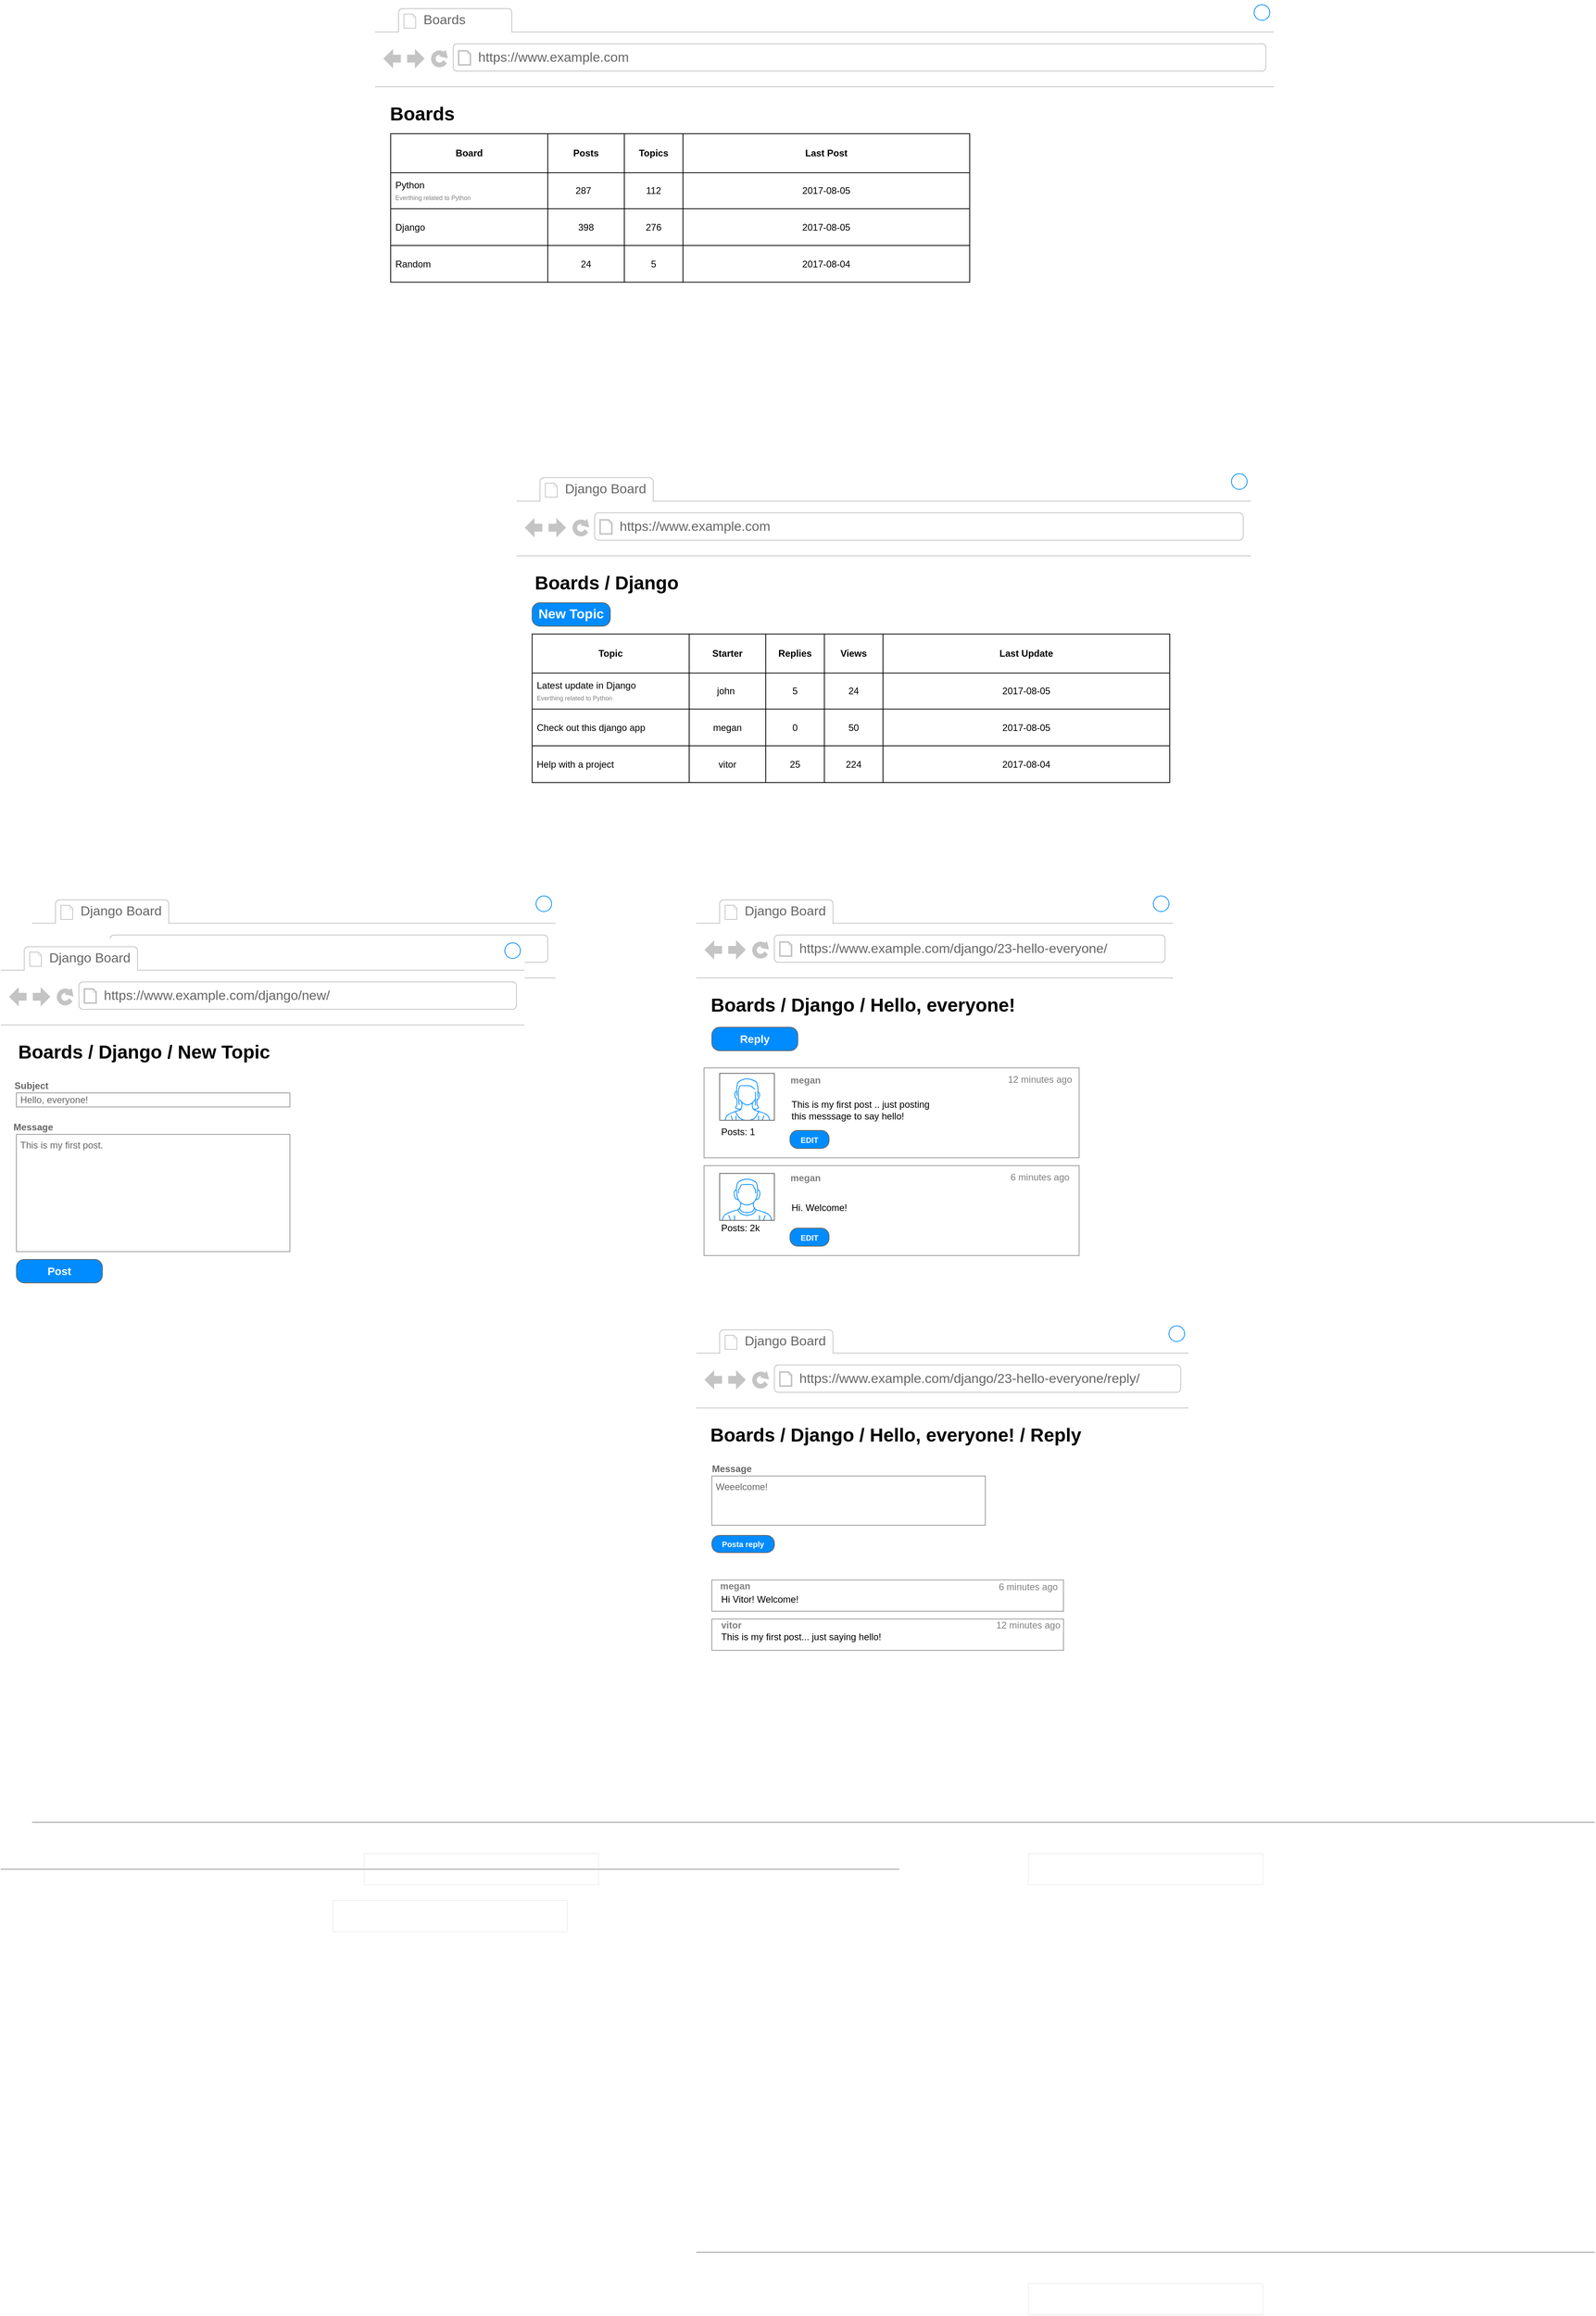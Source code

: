 <mxfile version="22.1.17" type="github">
  <diagram id="piDafpqhtRUU5qUU-vj8" name="Page-1">
    <mxGraphModel dx="3271" dy="990" grid="1" gridSize="10" guides="1" tooltips="1" connect="1" arrows="1" fold="1" page="1" pageScale="1" pageWidth="827" pageHeight="1169" math="0" shadow="0">
      <root>
        <mxCell id="0" />
        <mxCell id="1" parent="0" />
        <mxCell id="8962rQQDY3VNNf6We3Pp-1" value="" style="strokeWidth=1;shadow=0;dashed=0;align=center;html=1;shape=mxgraph.mockup.containers.browserWindow;rSize=0;strokeColor2=#008cff;strokeColor3=#c4c4c4;mainText=,;recursiveResize=0;strokeColor=#FFFFFF;fontColor=#FFFFFF;" parent="1" vertex="1">
          <mxGeometry x="-161" y="820" width="1150" height="490" as="geometry" />
        </mxCell>
        <mxCell id="8962rQQDY3VNNf6We3Pp-2" value="Boards" style="strokeWidth=1;shadow=0;dashed=0;align=center;html=1;shape=mxgraph.mockup.containers.anchor;fontSize=17;fontColor=#666666;align=left;" parent="8962rQQDY3VNNf6We3Pp-1" vertex="1">
          <mxGeometry x="60" y="12" width="110" height="26" as="geometry" />
        </mxCell>
        <mxCell id="8962rQQDY3VNNf6We3Pp-3" value="https://www.example.com" style="strokeWidth=1;shadow=0;dashed=0;align=center;html=1;shape=mxgraph.mockup.containers.anchor;rSize=0;fontSize=17;fontColor=#666666;align=left;" parent="8962rQQDY3VNNf6We3Pp-1" vertex="1">
          <mxGeometry x="130" y="60" width="250" height="26" as="geometry" />
        </mxCell>
        <mxCell id="S-aHRPFoCMXhp_Hrwsch-256" value="" style="edgeStyle=orthogonalEdgeStyle;rounded=0;orthogonalLoop=1;jettySize=auto;html=1;" edge="1" parent="8962rQQDY3VNNf6We3Pp-1" target="8962rQQDY3VNNf6We3Pp-38">
          <mxGeometry relative="1" as="geometry">
            <mxPoint x="900" y="1250" as="sourcePoint" />
          </mxGeometry>
        </mxCell>
        <mxCell id="S-aHRPFoCMXhp_Hrwsch-1" value="Boards" style="text;strokeColor=none;fillColor=none;html=1;fontSize=24;fontStyle=1;verticalAlign=middle;align=center;" vertex="1" parent="8962rQQDY3VNNf6We3Pp-1">
          <mxGeometry x="20" y="140" width="80" height="10" as="geometry" />
        </mxCell>
        <mxCell id="S-aHRPFoCMXhp_Hrwsch-2" value="" style="childLayout=tableLayout;recursiveResize=0;shadow=0;fillColor=default;align=right;strokeColor=default;" vertex="1" parent="8962rQQDY3VNNf6We3Pp-1">
          <mxGeometry x="20" y="170" width="741" height="190" as="geometry" />
        </mxCell>
        <mxCell id="S-aHRPFoCMXhp_Hrwsch-3" value="" style="shape=tableRow;horizontal=0;startSize=0;swimlaneHead=0;swimlaneBody=0;top=0;left=0;bottom=0;right=0;dropTarget=0;collapsible=0;recursiveResize=0;expand=0;fontStyle=0;fillColor=none;strokeColor=inherit;" vertex="1" parent="S-aHRPFoCMXhp_Hrwsch-2">
          <mxGeometry width="741" height="50" as="geometry" />
        </mxCell>
        <mxCell id="S-aHRPFoCMXhp_Hrwsch-4" value="&lt;b&gt;Board&lt;/b&gt;" style="connectable=0;recursiveResize=0;strokeColor=inherit;fillColor=none;align=center;whiteSpace=wrap;html=1;" vertex="1" parent="S-aHRPFoCMXhp_Hrwsch-3">
          <mxGeometry width="201" height="50" as="geometry">
            <mxRectangle width="201" height="50" as="alternateBounds" />
          </mxGeometry>
        </mxCell>
        <mxCell id="S-aHRPFoCMXhp_Hrwsch-5" value="&lt;b&gt;Posts&lt;/b&gt;" style="connectable=0;recursiveResize=0;strokeColor=inherit;fillColor=none;align=center;whiteSpace=wrap;html=1;" vertex="1" parent="S-aHRPFoCMXhp_Hrwsch-3">
          <mxGeometry x="201" width="98" height="50" as="geometry">
            <mxRectangle width="98" height="50" as="alternateBounds" />
          </mxGeometry>
        </mxCell>
        <mxCell id="S-aHRPFoCMXhp_Hrwsch-6" value="Topics" style="connectable=0;recursiveResize=0;strokeColor=inherit;fillColor=none;align=center;whiteSpace=wrap;html=1;fontStyle=1" vertex="1" parent="S-aHRPFoCMXhp_Hrwsch-3">
          <mxGeometry x="299" width="75" height="50" as="geometry">
            <mxRectangle width="75" height="50" as="alternateBounds" />
          </mxGeometry>
        </mxCell>
        <mxCell id="S-aHRPFoCMXhp_Hrwsch-15" value="Last Post" style="connectable=0;recursiveResize=0;strokeColor=inherit;fillColor=none;align=center;whiteSpace=wrap;html=1;fontStyle=1" vertex="1" parent="S-aHRPFoCMXhp_Hrwsch-3">
          <mxGeometry x="374" width="367" height="50" as="geometry">
            <mxRectangle width="367" height="50" as="alternateBounds" />
          </mxGeometry>
        </mxCell>
        <mxCell id="S-aHRPFoCMXhp_Hrwsch-7" style="shape=tableRow;horizontal=0;startSize=0;swimlaneHead=0;swimlaneBody=0;top=0;left=0;bottom=0;right=0;dropTarget=0;collapsible=0;recursiveResize=0;expand=0;fontStyle=0;fillColor=none;strokeColor=inherit;" vertex="1" parent="S-aHRPFoCMXhp_Hrwsch-2">
          <mxGeometry y="50" width="741" height="46" as="geometry" />
        </mxCell>
        <mxCell id="S-aHRPFoCMXhp_Hrwsch-8" value="Python&lt;br&gt;&lt;font color=&quot;#808080&quot; style=&quot;font-size: 8px;&quot;&gt;Everthing related to Python&lt;/font&gt;" style="connectable=0;recursiveResize=0;strokeColor=inherit;fillColor=none;align=left;whiteSpace=wrap;html=1;spacingLeft=4;" vertex="1" parent="S-aHRPFoCMXhp_Hrwsch-7">
          <mxGeometry width="201" height="46" as="geometry">
            <mxRectangle width="201" height="46" as="alternateBounds" />
          </mxGeometry>
        </mxCell>
        <mxCell id="S-aHRPFoCMXhp_Hrwsch-9" value="287&lt;span style=&quot;white-space: pre;&quot;&gt;&#x9;&lt;/span&gt;" style="connectable=0;recursiveResize=0;strokeColor=inherit;fillColor=none;align=center;whiteSpace=wrap;html=1;" vertex="1" parent="S-aHRPFoCMXhp_Hrwsch-7">
          <mxGeometry x="201" width="98" height="46" as="geometry">
            <mxRectangle width="98" height="46" as="alternateBounds" />
          </mxGeometry>
        </mxCell>
        <mxCell id="S-aHRPFoCMXhp_Hrwsch-10" value="112" style="connectable=0;recursiveResize=0;strokeColor=inherit;fillColor=none;align=center;whiteSpace=wrap;html=1;" vertex="1" parent="S-aHRPFoCMXhp_Hrwsch-7">
          <mxGeometry x="299" width="75" height="46" as="geometry">
            <mxRectangle width="75" height="46" as="alternateBounds" />
          </mxGeometry>
        </mxCell>
        <mxCell id="S-aHRPFoCMXhp_Hrwsch-16" value="2017-08-05" style="connectable=0;recursiveResize=0;strokeColor=inherit;fillColor=none;align=center;whiteSpace=wrap;html=1;" vertex="1" parent="S-aHRPFoCMXhp_Hrwsch-7">
          <mxGeometry x="374" width="367" height="46" as="geometry">
            <mxRectangle width="367" height="46" as="alternateBounds" />
          </mxGeometry>
        </mxCell>
        <mxCell id="S-aHRPFoCMXhp_Hrwsch-11" style="shape=tableRow;horizontal=0;startSize=0;swimlaneHead=0;swimlaneBody=0;top=0;left=0;bottom=0;right=0;dropTarget=0;collapsible=0;recursiveResize=0;expand=0;fontStyle=0;fillColor=none;strokeColor=inherit;" vertex="1" parent="S-aHRPFoCMXhp_Hrwsch-2">
          <mxGeometry y="96" width="741" height="47" as="geometry" />
        </mxCell>
        <mxCell id="S-aHRPFoCMXhp_Hrwsch-12" value="Django" style="connectable=0;recursiveResize=0;strokeColor=inherit;fillColor=none;align=left;whiteSpace=wrap;html=1;spacingLeft=4;" vertex="1" parent="S-aHRPFoCMXhp_Hrwsch-11">
          <mxGeometry width="201" height="47" as="geometry">
            <mxRectangle width="201" height="47" as="alternateBounds" />
          </mxGeometry>
        </mxCell>
        <mxCell id="S-aHRPFoCMXhp_Hrwsch-13" value="398&lt;br&gt;" style="connectable=0;recursiveResize=0;strokeColor=inherit;fillColor=none;align=center;whiteSpace=wrap;html=1;" vertex="1" parent="S-aHRPFoCMXhp_Hrwsch-11">
          <mxGeometry x="201" width="98" height="47" as="geometry">
            <mxRectangle width="98" height="47" as="alternateBounds" />
          </mxGeometry>
        </mxCell>
        <mxCell id="S-aHRPFoCMXhp_Hrwsch-14" value="276" style="connectable=0;recursiveResize=0;strokeColor=inherit;fillColor=none;align=center;whiteSpace=wrap;html=1;" vertex="1" parent="S-aHRPFoCMXhp_Hrwsch-11">
          <mxGeometry x="299" width="75" height="47" as="geometry">
            <mxRectangle width="75" height="47" as="alternateBounds" />
          </mxGeometry>
        </mxCell>
        <mxCell id="S-aHRPFoCMXhp_Hrwsch-17" value="2017-08-05" style="connectable=0;recursiveResize=0;strokeColor=inherit;fillColor=none;align=center;whiteSpace=wrap;html=1;" vertex="1" parent="S-aHRPFoCMXhp_Hrwsch-11">
          <mxGeometry x="374" width="367" height="47" as="geometry">
            <mxRectangle width="367" height="47" as="alternateBounds" />
          </mxGeometry>
        </mxCell>
        <mxCell id="S-aHRPFoCMXhp_Hrwsch-21" style="shape=tableRow;horizontal=0;startSize=0;swimlaneHead=0;swimlaneBody=0;top=0;left=0;bottom=0;right=0;dropTarget=0;collapsible=0;recursiveResize=0;expand=0;fontStyle=0;fillColor=none;strokeColor=inherit;" vertex="1" parent="S-aHRPFoCMXhp_Hrwsch-2">
          <mxGeometry y="143" width="741" height="47" as="geometry" />
        </mxCell>
        <mxCell id="S-aHRPFoCMXhp_Hrwsch-22" value="Random" style="connectable=0;recursiveResize=0;strokeColor=inherit;fillColor=none;align=left;whiteSpace=wrap;html=1;spacingLeft=4;" vertex="1" parent="S-aHRPFoCMXhp_Hrwsch-21">
          <mxGeometry width="201" height="47" as="geometry">
            <mxRectangle width="201" height="47" as="alternateBounds" />
          </mxGeometry>
        </mxCell>
        <mxCell id="S-aHRPFoCMXhp_Hrwsch-23" value="24" style="connectable=0;recursiveResize=0;strokeColor=inherit;fillColor=none;align=center;whiteSpace=wrap;html=1;" vertex="1" parent="S-aHRPFoCMXhp_Hrwsch-21">
          <mxGeometry x="201" width="98" height="47" as="geometry">
            <mxRectangle width="98" height="47" as="alternateBounds" />
          </mxGeometry>
        </mxCell>
        <mxCell id="S-aHRPFoCMXhp_Hrwsch-24" value="5" style="connectable=0;recursiveResize=0;strokeColor=inherit;fillColor=none;align=center;whiteSpace=wrap;html=1;" vertex="1" parent="S-aHRPFoCMXhp_Hrwsch-21">
          <mxGeometry x="299" width="75" height="47" as="geometry">
            <mxRectangle width="75" height="47" as="alternateBounds" />
          </mxGeometry>
        </mxCell>
        <mxCell id="S-aHRPFoCMXhp_Hrwsch-26" value="2017-08-04" style="connectable=0;recursiveResize=0;strokeColor=inherit;fillColor=none;align=center;whiteSpace=wrap;html=1;" vertex="1" parent="S-aHRPFoCMXhp_Hrwsch-21">
          <mxGeometry x="374" width="367" height="47" as="geometry">
            <mxRectangle width="367" height="47" as="alternateBounds" />
          </mxGeometry>
        </mxCell>
        <mxCell id="S-aHRPFoCMXhp_Hrwsch-30" value="" style="strokeWidth=1;shadow=0;dashed=0;align=center;html=1;shape=mxgraph.mockup.containers.browserWindow;rSize=0;strokeColor2=#008cff;strokeColor3=#c4c4c4;mainText=,;recursiveResize=0;strokeColor=#FFFFFF;fontColor=#FFFFFF;" vertex="1" parent="1">
          <mxGeometry x="20" y="1420" width="940" height="480" as="geometry" />
        </mxCell>
        <mxCell id="S-aHRPFoCMXhp_Hrwsch-31" value="Django Board" style="strokeWidth=1;shadow=0;dashed=0;align=center;html=1;shape=mxgraph.mockup.containers.anchor;fontSize=17;fontColor=#666666;align=left;" vertex="1" parent="S-aHRPFoCMXhp_Hrwsch-30">
          <mxGeometry x="60" y="12" width="110" height="26" as="geometry" />
        </mxCell>
        <mxCell id="S-aHRPFoCMXhp_Hrwsch-32" value="https://www.example.com" style="strokeWidth=1;shadow=0;dashed=0;align=center;html=1;shape=mxgraph.mockup.containers.anchor;rSize=0;fontSize=17;fontColor=#666666;align=left;" vertex="1" parent="S-aHRPFoCMXhp_Hrwsch-30">
          <mxGeometry x="130" y="60" width="250" height="26" as="geometry" />
        </mxCell>
        <mxCell id="S-aHRPFoCMXhp_Hrwsch-47" value="" style="shape=rect;fillColor=#ffffff;strokeColor=#eeeeee;shadow=0;fontSize=13;fontColor=#0066CC;" vertex="1" parent="S-aHRPFoCMXhp_Hrwsch-30">
          <mxGeometry x="425" y="1230" width="300" height="40" as="geometry" />
        </mxCell>
        <mxCell id="S-aHRPFoCMXhp_Hrwsch-55" value="Boards / Django" style="text;strokeColor=none;fillColor=none;html=1;fontSize=24;fontStyle=1;verticalAlign=middle;align=center;" vertex="1" parent="S-aHRPFoCMXhp_Hrwsch-30">
          <mxGeometry x="75" y="140" width="80" height="10" as="geometry" />
        </mxCell>
        <mxCell id="S-aHRPFoCMXhp_Hrwsch-56" value="" style="childLayout=tableLayout;recursiveResize=0;shadow=0;fillColor=default;align=right;strokeColor=default;" vertex="1" parent="S-aHRPFoCMXhp_Hrwsch-30">
          <mxGeometry x="20" y="210" width="816" height="190" as="geometry" />
        </mxCell>
        <mxCell id="S-aHRPFoCMXhp_Hrwsch-57" value="" style="shape=tableRow;horizontal=0;startSize=0;swimlaneHead=0;swimlaneBody=0;top=0;left=0;bottom=0;right=0;dropTarget=0;collapsible=0;recursiveResize=0;expand=0;fontStyle=0;fillColor=none;strokeColor=inherit;" vertex="1" parent="S-aHRPFoCMXhp_Hrwsch-56">
          <mxGeometry width="816" height="50" as="geometry" />
        </mxCell>
        <mxCell id="S-aHRPFoCMXhp_Hrwsch-58" value="&lt;b&gt;Topic&lt;br&gt;&lt;/b&gt;" style="connectable=0;recursiveResize=0;strokeColor=inherit;fillColor=none;align=center;whiteSpace=wrap;html=1;" vertex="1" parent="S-aHRPFoCMXhp_Hrwsch-57">
          <mxGeometry width="201" height="50" as="geometry">
            <mxRectangle width="201" height="50" as="alternateBounds" />
          </mxGeometry>
        </mxCell>
        <mxCell id="S-aHRPFoCMXhp_Hrwsch-59" value="&lt;b&gt;Starter&lt;/b&gt;" style="connectable=0;recursiveResize=0;strokeColor=inherit;fillColor=none;align=center;whiteSpace=wrap;html=1;" vertex="1" parent="S-aHRPFoCMXhp_Hrwsch-57">
          <mxGeometry x="201" width="98" height="50" as="geometry">
            <mxRectangle width="98" height="50" as="alternateBounds" />
          </mxGeometry>
        </mxCell>
        <mxCell id="S-aHRPFoCMXhp_Hrwsch-60" value="Replies" style="connectable=0;recursiveResize=0;strokeColor=inherit;fillColor=none;align=center;whiteSpace=wrap;html=1;fontStyle=1" vertex="1" parent="S-aHRPFoCMXhp_Hrwsch-57">
          <mxGeometry x="299" width="75" height="50" as="geometry">
            <mxRectangle width="75" height="50" as="alternateBounds" />
          </mxGeometry>
        </mxCell>
        <mxCell id="S-aHRPFoCMXhp_Hrwsch-87" value="Views" style="connectable=0;recursiveResize=0;strokeColor=inherit;fillColor=none;align=center;whiteSpace=wrap;html=1;fontStyle=1" vertex="1" parent="S-aHRPFoCMXhp_Hrwsch-57">
          <mxGeometry x="374" width="75" height="50" as="geometry">
            <mxRectangle width="75" height="50" as="alternateBounds" />
          </mxGeometry>
        </mxCell>
        <mxCell id="S-aHRPFoCMXhp_Hrwsch-61" value="Last Update" style="connectable=0;recursiveResize=0;strokeColor=inherit;fillColor=none;align=center;whiteSpace=wrap;html=1;fontStyle=1" vertex="1" parent="S-aHRPFoCMXhp_Hrwsch-57">
          <mxGeometry x="449" width="367" height="50" as="geometry">
            <mxRectangle width="367" height="50" as="alternateBounds" />
          </mxGeometry>
        </mxCell>
        <mxCell id="S-aHRPFoCMXhp_Hrwsch-62" style="shape=tableRow;horizontal=0;startSize=0;swimlaneHead=0;swimlaneBody=0;top=0;left=0;bottom=0;right=0;dropTarget=0;collapsible=0;recursiveResize=0;expand=0;fontStyle=0;fillColor=none;strokeColor=inherit;" vertex="1" parent="S-aHRPFoCMXhp_Hrwsch-56">
          <mxGeometry y="50" width="816" height="46" as="geometry" />
        </mxCell>
        <mxCell id="S-aHRPFoCMXhp_Hrwsch-63" value="Latest update in Django&lt;br&gt;&lt;font color=&quot;#808080&quot; style=&quot;font-size: 8px;&quot;&gt;Everthing related to Python&lt;/font&gt;" style="connectable=0;recursiveResize=0;strokeColor=inherit;fillColor=none;align=left;whiteSpace=wrap;html=1;spacingLeft=4;" vertex="1" parent="S-aHRPFoCMXhp_Hrwsch-62">
          <mxGeometry width="201" height="46" as="geometry">
            <mxRectangle width="201" height="46" as="alternateBounds" />
          </mxGeometry>
        </mxCell>
        <mxCell id="S-aHRPFoCMXhp_Hrwsch-64" value="john&lt;span style=&quot;white-space: pre;&quot;&gt;&#x9;&lt;/span&gt;" style="connectable=0;recursiveResize=0;strokeColor=inherit;fillColor=none;align=center;whiteSpace=wrap;html=1;" vertex="1" parent="S-aHRPFoCMXhp_Hrwsch-62">
          <mxGeometry x="201" width="98" height="46" as="geometry">
            <mxRectangle width="98" height="46" as="alternateBounds" />
          </mxGeometry>
        </mxCell>
        <mxCell id="S-aHRPFoCMXhp_Hrwsch-65" value="5" style="connectable=0;recursiveResize=0;strokeColor=inherit;fillColor=none;align=center;whiteSpace=wrap;html=1;" vertex="1" parent="S-aHRPFoCMXhp_Hrwsch-62">
          <mxGeometry x="299" width="75" height="46" as="geometry">
            <mxRectangle width="75" height="46" as="alternateBounds" />
          </mxGeometry>
        </mxCell>
        <mxCell id="S-aHRPFoCMXhp_Hrwsch-88" value="24" style="connectable=0;recursiveResize=0;strokeColor=inherit;fillColor=none;align=center;whiteSpace=wrap;html=1;" vertex="1" parent="S-aHRPFoCMXhp_Hrwsch-62">
          <mxGeometry x="374" width="75" height="46" as="geometry">
            <mxRectangle width="75" height="46" as="alternateBounds" />
          </mxGeometry>
        </mxCell>
        <mxCell id="S-aHRPFoCMXhp_Hrwsch-66" value="2017-08-05" style="connectable=0;recursiveResize=0;strokeColor=inherit;fillColor=none;align=center;whiteSpace=wrap;html=1;" vertex="1" parent="S-aHRPFoCMXhp_Hrwsch-62">
          <mxGeometry x="449" width="367" height="46" as="geometry">
            <mxRectangle width="367" height="46" as="alternateBounds" />
          </mxGeometry>
        </mxCell>
        <mxCell id="S-aHRPFoCMXhp_Hrwsch-67" style="shape=tableRow;horizontal=0;startSize=0;swimlaneHead=0;swimlaneBody=0;top=0;left=0;bottom=0;right=0;dropTarget=0;collapsible=0;recursiveResize=0;expand=0;fontStyle=0;fillColor=none;strokeColor=inherit;" vertex="1" parent="S-aHRPFoCMXhp_Hrwsch-56">
          <mxGeometry y="96" width="816" height="47" as="geometry" />
        </mxCell>
        <mxCell id="S-aHRPFoCMXhp_Hrwsch-68" value="Check out this django app" style="connectable=0;recursiveResize=0;strokeColor=inherit;fillColor=none;align=left;whiteSpace=wrap;html=1;spacingLeft=4;" vertex="1" parent="S-aHRPFoCMXhp_Hrwsch-67">
          <mxGeometry width="201" height="47" as="geometry">
            <mxRectangle width="201" height="47" as="alternateBounds" />
          </mxGeometry>
        </mxCell>
        <mxCell id="S-aHRPFoCMXhp_Hrwsch-69" value="megan" style="connectable=0;recursiveResize=0;strokeColor=inherit;fillColor=none;align=center;whiteSpace=wrap;html=1;" vertex="1" parent="S-aHRPFoCMXhp_Hrwsch-67">
          <mxGeometry x="201" width="98" height="47" as="geometry">
            <mxRectangle width="98" height="47" as="alternateBounds" />
          </mxGeometry>
        </mxCell>
        <mxCell id="S-aHRPFoCMXhp_Hrwsch-70" value="0" style="connectable=0;recursiveResize=0;strokeColor=inherit;fillColor=none;align=center;whiteSpace=wrap;html=1;" vertex="1" parent="S-aHRPFoCMXhp_Hrwsch-67">
          <mxGeometry x="299" width="75" height="47" as="geometry">
            <mxRectangle width="75" height="47" as="alternateBounds" />
          </mxGeometry>
        </mxCell>
        <mxCell id="S-aHRPFoCMXhp_Hrwsch-89" value="50" style="connectable=0;recursiveResize=0;strokeColor=inherit;fillColor=none;align=center;whiteSpace=wrap;html=1;" vertex="1" parent="S-aHRPFoCMXhp_Hrwsch-67">
          <mxGeometry x="374" width="75" height="47" as="geometry">
            <mxRectangle width="75" height="47" as="alternateBounds" />
          </mxGeometry>
        </mxCell>
        <mxCell id="S-aHRPFoCMXhp_Hrwsch-71" value="2017-08-05" style="connectable=0;recursiveResize=0;strokeColor=inherit;fillColor=none;align=center;whiteSpace=wrap;html=1;" vertex="1" parent="S-aHRPFoCMXhp_Hrwsch-67">
          <mxGeometry x="449" width="367" height="47" as="geometry">
            <mxRectangle width="367" height="47" as="alternateBounds" />
          </mxGeometry>
        </mxCell>
        <mxCell id="S-aHRPFoCMXhp_Hrwsch-72" style="shape=tableRow;horizontal=0;startSize=0;swimlaneHead=0;swimlaneBody=0;top=0;left=0;bottom=0;right=0;dropTarget=0;collapsible=0;recursiveResize=0;expand=0;fontStyle=0;fillColor=none;strokeColor=inherit;" vertex="1" parent="S-aHRPFoCMXhp_Hrwsch-56">
          <mxGeometry y="143" width="816" height="47" as="geometry" />
        </mxCell>
        <mxCell id="S-aHRPFoCMXhp_Hrwsch-73" value="Help with a project" style="connectable=0;recursiveResize=0;strokeColor=inherit;fillColor=none;align=left;whiteSpace=wrap;html=1;spacingLeft=4;" vertex="1" parent="S-aHRPFoCMXhp_Hrwsch-72">
          <mxGeometry width="201" height="47" as="geometry">
            <mxRectangle width="201" height="47" as="alternateBounds" />
          </mxGeometry>
        </mxCell>
        <mxCell id="S-aHRPFoCMXhp_Hrwsch-74" value="vitor" style="connectable=0;recursiveResize=0;strokeColor=inherit;fillColor=none;align=center;whiteSpace=wrap;html=1;" vertex="1" parent="S-aHRPFoCMXhp_Hrwsch-72">
          <mxGeometry x="201" width="98" height="47" as="geometry">
            <mxRectangle width="98" height="47" as="alternateBounds" />
          </mxGeometry>
        </mxCell>
        <mxCell id="S-aHRPFoCMXhp_Hrwsch-75" value="25" style="connectable=0;recursiveResize=0;strokeColor=inherit;fillColor=none;align=center;whiteSpace=wrap;html=1;" vertex="1" parent="S-aHRPFoCMXhp_Hrwsch-72">
          <mxGeometry x="299" width="75" height="47" as="geometry">
            <mxRectangle width="75" height="47" as="alternateBounds" />
          </mxGeometry>
        </mxCell>
        <mxCell id="S-aHRPFoCMXhp_Hrwsch-90" value="224" style="connectable=0;recursiveResize=0;strokeColor=inherit;fillColor=none;align=center;whiteSpace=wrap;html=1;" vertex="1" parent="S-aHRPFoCMXhp_Hrwsch-72">
          <mxGeometry x="374" width="75" height="47" as="geometry">
            <mxRectangle width="75" height="47" as="alternateBounds" />
          </mxGeometry>
        </mxCell>
        <mxCell id="S-aHRPFoCMXhp_Hrwsch-76" value="2017-08-04" style="connectable=0;recursiveResize=0;strokeColor=inherit;fillColor=none;align=center;whiteSpace=wrap;html=1;" vertex="1" parent="S-aHRPFoCMXhp_Hrwsch-72">
          <mxGeometry x="449" width="367" height="47" as="geometry">
            <mxRectangle width="367" height="47" as="alternateBounds" />
          </mxGeometry>
        </mxCell>
        <mxCell id="S-aHRPFoCMXhp_Hrwsch-82" value="New Topic" style="strokeWidth=1;shadow=0;dashed=0;align=center;html=1;shape=mxgraph.mockup.buttons.button;strokeColor=#666666;fontColor=#ffffff;mainText=;buttonStyle=round;fontSize=17;fontStyle=1;fillColor=#008cff;whiteSpace=wrap;" vertex="1" parent="S-aHRPFoCMXhp_Hrwsch-30">
          <mxGeometry x="20" y="170" width="100" height="30" as="geometry" />
        </mxCell>
        <mxCell id="S-aHRPFoCMXhp_Hrwsch-192" value="" style="strokeWidth=1;shadow=0;dashed=0;align=center;html=1;shape=mxgraph.mockup.containers.browserWindow;rSize=0;strokeColor2=#008cff;strokeColor3=#c4c4c4;mainText=,;recursiveResize=0;strokeColor=#FFFFFF;fontColor=#FFFFFF;" vertex="1" parent="1">
          <mxGeometry x="-600" y="1960" width="670" height="520" as="geometry" />
        </mxCell>
        <mxCell id="S-aHRPFoCMXhp_Hrwsch-193" value="Django Board" style="strokeWidth=1;shadow=0;dashed=0;align=center;html=1;shape=mxgraph.mockup.containers.anchor;fontSize=17;fontColor=#666666;align=left;" vertex="1" parent="S-aHRPFoCMXhp_Hrwsch-192">
          <mxGeometry x="60" y="12" width="110" height="26" as="geometry" />
        </mxCell>
        <mxCell id="S-aHRPFoCMXhp_Hrwsch-194" value="https://www.example.com" style="strokeWidth=1;shadow=0;dashed=0;align=center;html=1;shape=mxgraph.mockup.containers.anchor;rSize=0;fontSize=17;fontColor=#666666;align=left;" vertex="1" parent="S-aHRPFoCMXhp_Hrwsch-192">
          <mxGeometry x="130" y="60" width="250" height="26" as="geometry" />
        </mxCell>
        <mxCell id="S-aHRPFoCMXhp_Hrwsch-195" value="" style="verticalLabelPosition=bottom;shadow=0;dashed=0;align=center;html=1;verticalAlign=top;strokeWidth=1;shape=mxgraph.mockup.markup.line;strokeColor=#999999;fillColor=#008CFF;fontSize=13;fontColor=#0066CC;" vertex="1" parent="S-aHRPFoCMXhp_Hrwsch-192">
          <mxGeometry y="1180" width="1150" height="20" as="geometry" />
        </mxCell>
        <mxCell id="S-aHRPFoCMXhp_Hrwsch-196" value="" style="shape=rect;fillColor=#ffffff;strokeColor=#eeeeee;shadow=0;fontSize=13;fontColor=#0066CC;" vertex="1" parent="S-aHRPFoCMXhp_Hrwsch-192">
          <mxGeometry x="425" y="1230" width="300" height="40" as="geometry" />
        </mxCell>
        <mxCell id="S-aHRPFoCMXhp_Hrwsch-197" value="Boards / Django / New Topic" style="text;strokeColor=none;fillColor=none;html=1;fontSize=24;fontStyle=1;verticalAlign=middle;align=center;" vertex="1" parent="S-aHRPFoCMXhp_Hrwsch-192">
          <mxGeometry x="30" y="140" width="305" height="10" as="geometry" />
        </mxCell>
        <mxCell id="S-aHRPFoCMXhp_Hrwsch-198" value="&lt;b&gt;Subject&lt;/b&gt;" style="strokeWidth=1;shadow=0;dashed=0;align=center;html=1;shape=mxgraph.mockup.forms.anchor;align=right;spacingRight=0;fontColor=#666666;spacing=0;" vertex="1" parent="S-aHRPFoCMXhp_Hrwsch-192">
          <mxGeometry x="10" y="179" width="50" height="18" as="geometry" />
        </mxCell>
        <mxCell id="S-aHRPFoCMXhp_Hrwsch-199" value="Hello, everyone!" style="strokeWidth=1;shadow=0;dashed=0;align=center;html=1;shape=mxgraph.mockup.forms.rrect;fillColor=#ffffff;rSize=0;fontColor=#666666;align=left;spacingLeft=3;strokeColor=#999999;" vertex="1" parent="S-aHRPFoCMXhp_Hrwsch-192">
          <mxGeometry x="20" y="197" width="350" height="18" as="geometry" />
        </mxCell>
        <mxCell id="S-aHRPFoCMXhp_Hrwsch-200" value="&lt;b&gt;Message&lt;/b&gt;" style="strokeWidth=1;shadow=0;dashed=0;align=center;html=1;shape=mxgraph.mockup.forms.anchor;align=right;spacingRight=2;fontColor=#666666;" vertex="1" parent="S-aHRPFoCMXhp_Hrwsch-192">
          <mxGeometry x="20" y="232" width="50" height="18" as="geometry" />
        </mxCell>
        <mxCell id="S-aHRPFoCMXhp_Hrwsch-201" value="This is my first post." style="strokeWidth=1;shadow=0;dashed=0;align=center;html=1;shape=mxgraph.mockup.forms.rrect;fillColor=default;rSize=0;fontColor=#666666;align=left;spacingLeft=3;strokeColor=#999999;verticalAlign=top;perimeterSpacing=4;gradientColor=none;" vertex="1" parent="S-aHRPFoCMXhp_Hrwsch-192">
          <mxGeometry x="20" y="250" width="350" height="150" as="geometry" />
        </mxCell>
        <mxCell id="S-aHRPFoCMXhp_Hrwsch-202" value="Post" style="strokeWidth=1;shadow=0;dashed=0;align=center;html=1;shape=mxgraph.mockup.buttons.button;strokeColor=#666666;fontColor=#ffffff;mainText=;buttonStyle=round;fontSize=14;fontStyle=1;fillColor=#008cff;whiteSpace=wrap;" vertex="1" parent="S-aHRPFoCMXhp_Hrwsch-192">
          <mxGeometry x="20" y="410" width="110" height="30" as="geometry" />
        </mxCell>
        <mxCell id="S-aHRPFoCMXhp_Hrwsch-203" value="" style="strokeWidth=1;shadow=0;dashed=0;align=center;html=1;shape=mxgraph.mockup.containers.browserWindow;rSize=0;strokeColor2=#008cff;strokeColor3=#c4c4c4;mainText=,;recursiveResize=0;strokeColor=#FFFFFF;fontColor=#FFFFFF;" vertex="1" parent="S-aHRPFoCMXhp_Hrwsch-192">
          <mxGeometry x="-40" y="60" width="670" height="450" as="geometry" />
        </mxCell>
        <mxCell id="S-aHRPFoCMXhp_Hrwsch-204" value="Django Board" style="strokeWidth=1;shadow=0;dashed=0;align=center;html=1;shape=mxgraph.mockup.containers.anchor;fontSize=17;fontColor=#666666;align=left;" vertex="1" parent="S-aHRPFoCMXhp_Hrwsch-203">
          <mxGeometry x="60" y="12" width="110" height="26" as="geometry" />
        </mxCell>
        <mxCell id="S-aHRPFoCMXhp_Hrwsch-205" value="https://www.example.com/django/new/" style="strokeWidth=1;shadow=0;dashed=0;align=center;html=1;shape=mxgraph.mockup.containers.anchor;rSize=0;fontSize=17;fontColor=#666666;align=left;" vertex="1" parent="S-aHRPFoCMXhp_Hrwsch-203">
          <mxGeometry x="130" y="60" width="250" height="26" as="geometry" />
        </mxCell>
        <mxCell id="S-aHRPFoCMXhp_Hrwsch-206" value="" style="verticalLabelPosition=bottom;shadow=0;dashed=0;align=center;html=1;verticalAlign=top;strokeWidth=1;shape=mxgraph.mockup.markup.line;strokeColor=#999999;fillColor=#008CFF;fontSize=13;fontColor=#0066CC;" vertex="1" parent="S-aHRPFoCMXhp_Hrwsch-203">
          <mxGeometry y="1180" width="1150" height="20" as="geometry" />
        </mxCell>
        <mxCell id="S-aHRPFoCMXhp_Hrwsch-207" value="" style="shape=rect;fillColor=#ffffff;strokeColor=#eeeeee;shadow=0;fontSize=13;fontColor=#0066CC;" vertex="1" parent="S-aHRPFoCMXhp_Hrwsch-203">
          <mxGeometry x="425" y="1230" width="300" height="40" as="geometry" />
        </mxCell>
        <mxCell id="S-aHRPFoCMXhp_Hrwsch-208" value="Boards / Django / New Topic" style="text;strokeColor=none;fillColor=none;html=1;fontSize=24;fontStyle=1;verticalAlign=middle;align=center;" vertex="1" parent="S-aHRPFoCMXhp_Hrwsch-203">
          <mxGeometry x="30" y="140" width="305" height="10" as="geometry" />
        </mxCell>
        <mxCell id="S-aHRPFoCMXhp_Hrwsch-209" value="&lt;b&gt;Subject&lt;/b&gt;" style="strokeWidth=1;shadow=0;dashed=0;align=center;html=1;shape=mxgraph.mockup.forms.anchor;align=right;spacingRight=0;fontColor=#666666;spacing=0;" vertex="1" parent="S-aHRPFoCMXhp_Hrwsch-203">
          <mxGeometry x="10" y="179" width="50" height="18" as="geometry" />
        </mxCell>
        <mxCell id="S-aHRPFoCMXhp_Hrwsch-210" value="Hello, everyone!" style="strokeWidth=1;shadow=0;dashed=0;align=center;html=1;shape=mxgraph.mockup.forms.rrect;fillColor=#ffffff;rSize=0;fontColor=#666666;align=left;spacingLeft=3;strokeColor=#999999;" vertex="1" parent="S-aHRPFoCMXhp_Hrwsch-203">
          <mxGeometry x="20" y="197" width="350" height="18" as="geometry" />
        </mxCell>
        <mxCell id="S-aHRPFoCMXhp_Hrwsch-211" value="&lt;b&gt;Message&lt;/b&gt;" style="strokeWidth=1;shadow=0;dashed=0;align=center;html=1;shape=mxgraph.mockup.forms.anchor;align=right;spacingRight=2;fontColor=#666666;" vertex="1" parent="S-aHRPFoCMXhp_Hrwsch-203">
          <mxGeometry x="20" y="232" width="50" height="18" as="geometry" />
        </mxCell>
        <mxCell id="S-aHRPFoCMXhp_Hrwsch-212" value="This is my first post." style="strokeWidth=1;shadow=0;dashed=0;align=center;html=1;shape=mxgraph.mockup.forms.rrect;fillColor=default;rSize=0;fontColor=#666666;align=left;spacingLeft=3;strokeColor=#999999;verticalAlign=top;perimeterSpacing=4;gradientColor=none;" vertex="1" parent="S-aHRPFoCMXhp_Hrwsch-203">
          <mxGeometry x="20" y="250" width="350" height="150" as="geometry" />
        </mxCell>
        <mxCell id="S-aHRPFoCMXhp_Hrwsch-213" value="Post" style="strokeWidth=1;shadow=0;dashed=0;align=center;html=1;shape=mxgraph.mockup.buttons.button;strokeColor=#666666;fontColor=#ffffff;mainText=;buttonStyle=round;fontSize=14;fontStyle=1;fillColor=#008cff;whiteSpace=wrap;" vertex="1" parent="S-aHRPFoCMXhp_Hrwsch-203">
          <mxGeometry x="20" y="410" width="110" height="30" as="geometry" />
        </mxCell>
        <mxCell id="S-aHRPFoCMXhp_Hrwsch-214" value="" style="strokeWidth=1;shadow=0;dashed=0;align=center;html=1;shape=mxgraph.mockup.containers.browserWindow;rSize=0;strokeColor2=#008cff;strokeColor3=#c4c4c4;mainText=,;recursiveResize=0;strokeColor=#FFFFFF;fontColor=#FFFFFF;" vertex="1" parent="1">
          <mxGeometry x="250" y="1960" width="610" height="520" as="geometry" />
        </mxCell>
        <mxCell id="S-aHRPFoCMXhp_Hrwsch-215" value="Django Board" style="strokeWidth=1;shadow=0;dashed=0;align=center;html=1;shape=mxgraph.mockup.containers.anchor;fontSize=17;fontColor=#666666;align=left;" vertex="1" parent="S-aHRPFoCMXhp_Hrwsch-214">
          <mxGeometry x="60" y="12" width="110" height="26" as="geometry" />
        </mxCell>
        <mxCell id="S-aHRPFoCMXhp_Hrwsch-216" value="https://www.example.com/django/23-hello-everyone/" style="strokeWidth=1;shadow=0;dashed=0;align=center;html=1;shape=mxgraph.mockup.containers.anchor;rSize=0;fontSize=17;fontColor=#666666;align=left;" vertex="1" parent="S-aHRPFoCMXhp_Hrwsch-214">
          <mxGeometry x="130" y="60" width="250" height="26" as="geometry" />
        </mxCell>
        <mxCell id="S-aHRPFoCMXhp_Hrwsch-217" value="" style="verticalLabelPosition=bottom;shadow=0;dashed=0;align=center;html=1;verticalAlign=top;strokeWidth=1;shape=mxgraph.mockup.markup.line;strokeColor=#999999;fillColor=#008CFF;fontSize=13;fontColor=#0066CC;" vertex="1" parent="S-aHRPFoCMXhp_Hrwsch-214">
          <mxGeometry y="1180" width="1150" height="20" as="geometry" />
        </mxCell>
        <mxCell id="S-aHRPFoCMXhp_Hrwsch-218" value="" style="shape=rect;fillColor=#ffffff;strokeColor=#eeeeee;shadow=0;fontSize=13;fontColor=#0066CC;" vertex="1" parent="S-aHRPFoCMXhp_Hrwsch-214">
          <mxGeometry x="425" y="1230" width="300" height="40" as="geometry" />
        </mxCell>
        <mxCell id="S-aHRPFoCMXhp_Hrwsch-219" value="Boards / Django / Hello, everyone!" style="text;strokeColor=none;fillColor=none;html=1;fontSize=24;fontStyle=1;verticalAlign=middle;align=center;" vertex="1" parent="S-aHRPFoCMXhp_Hrwsch-214">
          <mxGeometry x="60" y="140" width="305" height="10" as="geometry" />
        </mxCell>
        <mxCell id="S-aHRPFoCMXhp_Hrwsch-222" value="" style="strokeWidth=1;shadow=0;dashed=0;align=center;html=1;shape=mxgraph.mockup.forms.anchor;align=right;spacingRight=2;fontColor=#666666;" vertex="1" parent="S-aHRPFoCMXhp_Hrwsch-214">
          <mxGeometry x="20" y="232" width="50" height="18" as="geometry" />
        </mxCell>
        <mxCell id="S-aHRPFoCMXhp_Hrwsch-223" value="&lt;span style=&quot;white-space: pre;&quot;&gt;&#x9;&lt;/span&gt;&lt;span style=&quot;white-space: pre;&quot;&gt;&#x9;&lt;/span&gt;&lt;span style=&quot;white-space: pre;&quot;&gt;&#x9;&lt;/span&gt;&lt;span style=&quot;white-space: pre;&quot;&gt;&#x9;&lt;/span&gt;" style="strokeWidth=1;shadow=0;dashed=0;align=center;html=1;shape=mxgraph.mockup.forms.rrect;fillColor=default;rSize=0;fontColor=#666666;align=left;spacingLeft=3;strokeColor=#999999;verticalAlign=top;perimeterSpacing=4;gradientColor=none;" vertex="1" parent="S-aHRPFoCMXhp_Hrwsch-214">
          <mxGeometry x="10" y="225" width="480" height="115" as="geometry" />
        </mxCell>
        <mxCell id="S-aHRPFoCMXhp_Hrwsch-224" value="Reply" style="strokeWidth=1;shadow=0;dashed=0;align=center;html=1;shape=mxgraph.mockup.buttons.button;strokeColor=#666666;fontColor=#ffffff;mainText=;buttonStyle=round;fontSize=14;fontStyle=1;fillColor=#008cff;whiteSpace=wrap;" vertex="1" parent="S-aHRPFoCMXhp_Hrwsch-214">
          <mxGeometry x="20" y="173" width="110" height="30" as="geometry" />
        </mxCell>
        <mxCell id="S-aHRPFoCMXhp_Hrwsch-227" value="" style="verticalLabelPosition=bottom;shadow=0;dashed=0;align=center;html=1;verticalAlign=top;strokeWidth=1;shape=mxgraph.mockup.containers.userFemale;strokeColor=#666666;strokeColor2=#008cff;" vertex="1" parent="S-aHRPFoCMXhp_Hrwsch-214">
          <mxGeometry x="30" y="232" width="70" height="60" as="geometry" />
        </mxCell>
        <mxCell id="S-aHRPFoCMXhp_Hrwsch-236" value="megan" style="text;strokeColor=none;align=center;fillColor=none;html=1;verticalAlign=middle;whiteSpace=wrap;rounded=0;fontColor=#808080;fontStyle=1" vertex="1" parent="S-aHRPFoCMXhp_Hrwsch-214">
          <mxGeometry x="120" y="226" width="40" height="30" as="geometry" />
        </mxCell>
        <mxCell id="S-aHRPFoCMXhp_Hrwsch-237" value="This is my first post .. just posting this messsage to say hello!" style="text;strokeColor=none;align=left;fillColor=none;html=1;verticalAlign=middle;whiteSpace=wrap;rounded=0;fontColor=#000000;fontSize=12;" vertex="1" parent="S-aHRPFoCMXhp_Hrwsch-214">
          <mxGeometry x="120" y="255" width="190" height="47" as="geometry" />
        </mxCell>
        <mxCell id="S-aHRPFoCMXhp_Hrwsch-241" value="Posts: 1&lt;br&gt;" style="text;strokeColor=none;align=left;fillColor=none;html=1;verticalAlign=middle;whiteSpace=wrap;rounded=0;fontColor=#000000;fontSize=12;" vertex="1" parent="S-aHRPFoCMXhp_Hrwsch-214">
          <mxGeometry x="30" y="297" width="50" height="19" as="geometry" />
        </mxCell>
        <mxCell id="S-aHRPFoCMXhp_Hrwsch-243" value="EDIT" style="strokeWidth=1;shadow=0;dashed=0;align=center;html=1;shape=mxgraph.mockup.buttons.button;strokeColor=#666666;fontColor=#ffffff;mainText=;buttonStyle=round;fontSize=10;fontStyle=1;fillColor=#008cff;whiteSpace=wrap;" vertex="1" parent="S-aHRPFoCMXhp_Hrwsch-214">
          <mxGeometry x="120" y="305" width="50" height="23" as="geometry" />
        </mxCell>
        <mxCell id="S-aHRPFoCMXhp_Hrwsch-244" value="12 minutes ago" style="text;strokeColor=none;align=center;fillColor=none;html=1;verticalAlign=middle;whiteSpace=wrap;rounded=0;fontColor=#808080;" vertex="1" parent="S-aHRPFoCMXhp_Hrwsch-214">
          <mxGeometry x="390" y="225" width="100" height="30" as="geometry" />
        </mxCell>
        <mxCell id="S-aHRPFoCMXhp_Hrwsch-246" value="&lt;span style=&quot;white-space: pre;&quot;&gt;&#x9;&lt;/span&gt;&lt;span style=&quot;white-space: pre;&quot;&gt;&#x9;&lt;/span&gt;&lt;span style=&quot;white-space: pre;&quot;&gt;&#x9;&lt;/span&gt;&lt;span style=&quot;white-space: pre;&quot;&gt;&#x9;&lt;/span&gt;" style="strokeWidth=1;shadow=0;dashed=0;align=center;html=1;shape=mxgraph.mockup.forms.rrect;fillColor=default;rSize=0;fontColor=#666666;align=left;spacingLeft=3;strokeColor=#999999;verticalAlign=top;perimeterSpacing=4;gradientColor=none;" vertex="1" parent="S-aHRPFoCMXhp_Hrwsch-214">
          <mxGeometry x="10" y="350" width="480" height="115" as="geometry" />
        </mxCell>
        <mxCell id="S-aHRPFoCMXhp_Hrwsch-248" value="megan" style="text;strokeColor=none;align=center;fillColor=none;html=1;verticalAlign=middle;whiteSpace=wrap;rounded=0;fontColor=#808080;fontStyle=1" vertex="1" parent="S-aHRPFoCMXhp_Hrwsch-214">
          <mxGeometry x="120" y="351" width="40" height="30" as="geometry" />
        </mxCell>
        <mxCell id="S-aHRPFoCMXhp_Hrwsch-249" value="Hi. Welcome!" style="text;strokeColor=none;align=left;fillColor=none;html=1;verticalAlign=middle;whiteSpace=wrap;rounded=0;fontColor=#000000;fontSize=12;" vertex="1" parent="S-aHRPFoCMXhp_Hrwsch-214">
          <mxGeometry x="120" y="380" width="190" height="47" as="geometry" />
        </mxCell>
        <mxCell id="S-aHRPFoCMXhp_Hrwsch-250" value="Posts: 2k" style="text;strokeColor=none;align=left;fillColor=none;html=1;verticalAlign=middle;whiteSpace=wrap;rounded=0;fontColor=#000000;fontSize=12;" vertex="1" parent="S-aHRPFoCMXhp_Hrwsch-214">
          <mxGeometry x="30" y="420" width="60" height="19" as="geometry" />
        </mxCell>
        <mxCell id="S-aHRPFoCMXhp_Hrwsch-251" value="EDIT" style="strokeWidth=1;shadow=0;dashed=0;align=center;html=1;shape=mxgraph.mockup.buttons.button;strokeColor=#666666;fontColor=#ffffff;mainText=;buttonStyle=round;fontSize=10;fontStyle=1;fillColor=#008cff;whiteSpace=wrap;" vertex="1" parent="S-aHRPFoCMXhp_Hrwsch-214">
          <mxGeometry x="120" y="430" width="50" height="23" as="geometry" />
        </mxCell>
        <mxCell id="S-aHRPFoCMXhp_Hrwsch-252" value="6 minutes ago" style="text;strokeColor=none;align=center;fillColor=none;html=1;verticalAlign=middle;whiteSpace=wrap;rounded=0;fontColor=#808080;" vertex="1" parent="S-aHRPFoCMXhp_Hrwsch-214">
          <mxGeometry x="390" y="350" width="100" height="30" as="geometry" />
        </mxCell>
        <mxCell id="S-aHRPFoCMXhp_Hrwsch-254" value="" style="verticalLabelPosition=bottom;shadow=0;dashed=0;align=center;html=1;verticalAlign=top;strokeWidth=1;shape=mxgraph.mockup.containers.userMale;strokeColor=#666666;strokeColor2=#008cff;" vertex="1" parent="S-aHRPFoCMXhp_Hrwsch-214">
          <mxGeometry x="30" y="360" width="70" height="60" as="geometry" />
        </mxCell>
        <mxCell id="S-aHRPFoCMXhp_Hrwsch-270" value="" style="strokeWidth=1;shadow=0;dashed=0;align=center;html=1;shape=mxgraph.mockup.containers.browserWindow;rSize=0;strokeColor2=#008cff;strokeColor3=#c4c4c4;mainText=,;recursiveResize=0;strokeColor=#FFFFFF;fontColor=#FFFFFF;" vertex="1" parent="1">
          <mxGeometry x="250" y="2510" width="630" height="580" as="geometry" />
        </mxCell>
        <mxCell id="S-aHRPFoCMXhp_Hrwsch-271" value="Django Board" style="strokeWidth=1;shadow=0;dashed=0;align=center;html=1;shape=mxgraph.mockup.containers.anchor;fontSize=17;fontColor=#666666;align=left;" vertex="1" parent="S-aHRPFoCMXhp_Hrwsch-270">
          <mxGeometry x="60" y="12" width="110" height="26" as="geometry" />
        </mxCell>
        <mxCell id="S-aHRPFoCMXhp_Hrwsch-272" value="https://www.example.com/django/23-hello-everyone/reply/" style="strokeWidth=1;shadow=0;dashed=0;align=center;html=1;shape=mxgraph.mockup.containers.anchor;rSize=0;fontSize=17;fontColor=#666666;align=left;" vertex="1" parent="S-aHRPFoCMXhp_Hrwsch-270">
          <mxGeometry x="130" y="60" width="250" height="26" as="geometry" />
        </mxCell>
        <mxCell id="S-aHRPFoCMXhp_Hrwsch-273" value="" style="verticalLabelPosition=bottom;shadow=0;dashed=0;align=center;html=1;verticalAlign=top;strokeWidth=1;shape=mxgraph.mockup.markup.line;strokeColor=#999999;fillColor=#008CFF;fontSize=13;fontColor=#0066CC;" vertex="1" parent="S-aHRPFoCMXhp_Hrwsch-270">
          <mxGeometry y="1180" width="1150" height="20" as="geometry" />
        </mxCell>
        <mxCell id="S-aHRPFoCMXhp_Hrwsch-274" value="" style="shape=rect;fillColor=#ffffff;strokeColor=#eeeeee;shadow=0;fontSize=13;fontColor=#0066CC;" vertex="1" parent="S-aHRPFoCMXhp_Hrwsch-270">
          <mxGeometry x="425" y="1230" width="300" height="40" as="geometry" />
        </mxCell>
        <mxCell id="S-aHRPFoCMXhp_Hrwsch-275" value="Boards / Django / Hello, everyone! / Reply" style="text;strokeColor=none;fillColor=none;html=1;fontSize=24;fontStyle=1;verticalAlign=middle;align=center;" vertex="1" parent="S-aHRPFoCMXhp_Hrwsch-270">
          <mxGeometry x="10" y="140" width="490" height="10" as="geometry" />
        </mxCell>
        <mxCell id="S-aHRPFoCMXhp_Hrwsch-276" value="&lt;b&gt;Message&lt;/b&gt;" style="strokeWidth=1;shadow=0;dashed=0;align=center;html=1;shape=mxgraph.mockup.forms.anchor;align=right;spacingRight=0;fontColor=#666666;spacing=0;" vertex="1" parent="S-aHRPFoCMXhp_Hrwsch-270">
          <mxGeometry x="20" y="179" width="50" height="18" as="geometry" />
        </mxCell>
        <mxCell id="S-aHRPFoCMXhp_Hrwsch-277" value="Weeelcome!" style="strokeWidth=1;shadow=0;dashed=0;align=center;html=1;shape=mxgraph.mockup.forms.rrect;fillColor=#ffffff;rSize=0;fontColor=#666666;align=left;spacingLeft=3;strokeColor=#999999;verticalAlign=top;" vertex="1" parent="S-aHRPFoCMXhp_Hrwsch-270">
          <mxGeometry x="20" y="197" width="350" height="63" as="geometry" />
        </mxCell>
        <mxCell id="S-aHRPFoCMXhp_Hrwsch-280" value="Posta reply" style="strokeWidth=1;shadow=0;dashed=0;align=center;html=1;shape=mxgraph.mockup.buttons.button;strokeColor=#666666;fontColor=#ffffff;mainText=;buttonStyle=round;fontSize=10;fontStyle=1;fillColor=#008cff;whiteSpace=wrap;" vertex="1" parent="S-aHRPFoCMXhp_Hrwsch-270">
          <mxGeometry x="20" y="273" width="80" height="22" as="geometry" />
        </mxCell>
        <mxCell id="S-aHRPFoCMXhp_Hrwsch-307" value="&lt;span style=&quot;&quot;&gt;&lt;span style=&quot;white-space: pre;&quot;&gt;&amp;nbsp;&amp;nbsp;&amp;nbsp;&amp;nbsp;&lt;/span&gt;&lt;/span&gt;&lt;span style=&quot;&quot;&gt;&lt;span style=&quot;white-space: pre;&quot;&gt;&amp;nbsp;&amp;nbsp;&amp;nbsp;&amp;nbsp;&lt;/span&gt;&lt;/span&gt;&lt;span style=&quot;&quot;&gt;&lt;span style=&quot;white-space: pre;&quot;&gt;&amp;nbsp;&amp;nbsp;&amp;nbsp;&amp;nbsp;&lt;/span&gt;&lt;/span&gt;&lt;span style=&quot;&quot;&gt;&lt;span style=&quot;white-space: pre;&quot;&gt;&amp;nbsp;&amp;nbsp;&amp;nbsp;&amp;nbsp;&lt;/span&gt;&lt;/span&gt;&lt;br&gt;" style="strokeWidth=1;shadow=0;dashed=0;align=center;html=1;shape=mxgraph.mockup.forms.rrect;fillColor=default;rSize=0;fontColor=#666666;align=left;spacingLeft=3;strokeColor=#999999;verticalAlign=top;perimeterSpacing=4;gradientColor=none;" vertex="1" parent="S-aHRPFoCMXhp_Hrwsch-270">
          <mxGeometry x="20" y="330" width="450" height="40" as="geometry" />
        </mxCell>
        <mxCell id="S-aHRPFoCMXhp_Hrwsch-311" value="megan" style="text;strokeColor=none;align=center;fillColor=none;html=1;verticalAlign=middle;whiteSpace=wrap;rounded=0;fontColor=#808080;fontStyle=1" vertex="1" parent="S-aHRPFoCMXhp_Hrwsch-270">
          <mxGeometry x="30" y="333" width="40" height="10" as="geometry" />
        </mxCell>
        <mxCell id="S-aHRPFoCMXhp_Hrwsch-313" value="Hi Vitor! Welcome!" style="text;strokeColor=none;align=left;fillColor=none;html=1;verticalAlign=middle;whiteSpace=wrap;rounded=0;fontColor=#000000;fontSize=12;" vertex="1" parent="S-aHRPFoCMXhp_Hrwsch-270">
          <mxGeometry x="30" y="345" width="270" height="20" as="geometry" />
        </mxCell>
        <mxCell id="S-aHRPFoCMXhp_Hrwsch-314" value="6 minutes ago" style="text;strokeColor=none;align=center;fillColor=none;html=1;verticalAlign=middle;whiteSpace=wrap;rounded=0;fontColor=#808080;" vertex="1" parent="S-aHRPFoCMXhp_Hrwsch-270">
          <mxGeometry x="380" y="335" width="90" height="8" as="geometry" />
        </mxCell>
        <mxCell id="S-aHRPFoCMXhp_Hrwsch-326" value="&lt;span style=&quot;&quot;&gt;&lt;span style=&quot;white-space: pre;&quot;&gt;&amp;nbsp;&amp;nbsp;&amp;nbsp;&amp;nbsp;&lt;/span&gt;&lt;/span&gt;&lt;span style=&quot;&quot;&gt;&lt;span style=&quot;white-space: pre;&quot;&gt;&amp;nbsp;&amp;nbsp;&amp;nbsp;&amp;nbsp;&lt;/span&gt;&lt;/span&gt;&lt;span style=&quot;&quot;&gt;&lt;span style=&quot;white-space: pre;&quot;&gt;&amp;nbsp;&amp;nbsp;&amp;nbsp;&amp;nbsp;&lt;/span&gt;&lt;/span&gt;&lt;span style=&quot;&quot;&gt;&lt;span style=&quot;white-space: pre;&quot;&gt;&amp;nbsp;&amp;nbsp;&amp;nbsp;&amp;nbsp;&lt;/span&gt;&lt;/span&gt;&lt;br&gt;" style="strokeWidth=1;shadow=0;dashed=0;align=center;html=1;shape=mxgraph.mockup.forms.rrect;fillColor=default;rSize=0;fontColor=#666666;align=left;spacingLeft=3;strokeColor=#999999;verticalAlign=top;perimeterSpacing=4;gradientColor=none;" vertex="1" parent="S-aHRPFoCMXhp_Hrwsch-270">
          <mxGeometry x="20" y="380" width="450" height="40" as="geometry" />
        </mxCell>
        <mxCell id="S-aHRPFoCMXhp_Hrwsch-327" value="vitor" style="text;strokeColor=none;align=center;fillColor=none;html=1;verticalAlign=middle;whiteSpace=wrap;rounded=0;fontColor=#808080;fontStyle=1" vertex="1" parent="S-aHRPFoCMXhp_Hrwsch-270">
          <mxGeometry x="25" y="383" width="40" height="10" as="geometry" />
        </mxCell>
        <mxCell id="S-aHRPFoCMXhp_Hrwsch-328" value="This is my first post... just saying hello!" style="text;strokeColor=none;align=left;fillColor=none;html=1;verticalAlign=middle;whiteSpace=wrap;rounded=0;fontColor=#000000;fontSize=12;" vertex="1" parent="S-aHRPFoCMXhp_Hrwsch-270">
          <mxGeometry x="30" y="393" width="270" height="20" as="geometry" />
        </mxCell>
        <mxCell id="S-aHRPFoCMXhp_Hrwsch-329" value="12 minutes ago" style="text;strokeColor=none;align=center;fillColor=none;html=1;verticalAlign=middle;whiteSpace=wrap;rounded=0;fontColor=#808080;" vertex="1" parent="S-aHRPFoCMXhp_Hrwsch-270">
          <mxGeometry x="380" y="385.5" width="90" height="5" as="geometry" />
        </mxCell>
      </root>
    </mxGraphModel>
  </diagram>
</mxfile>
